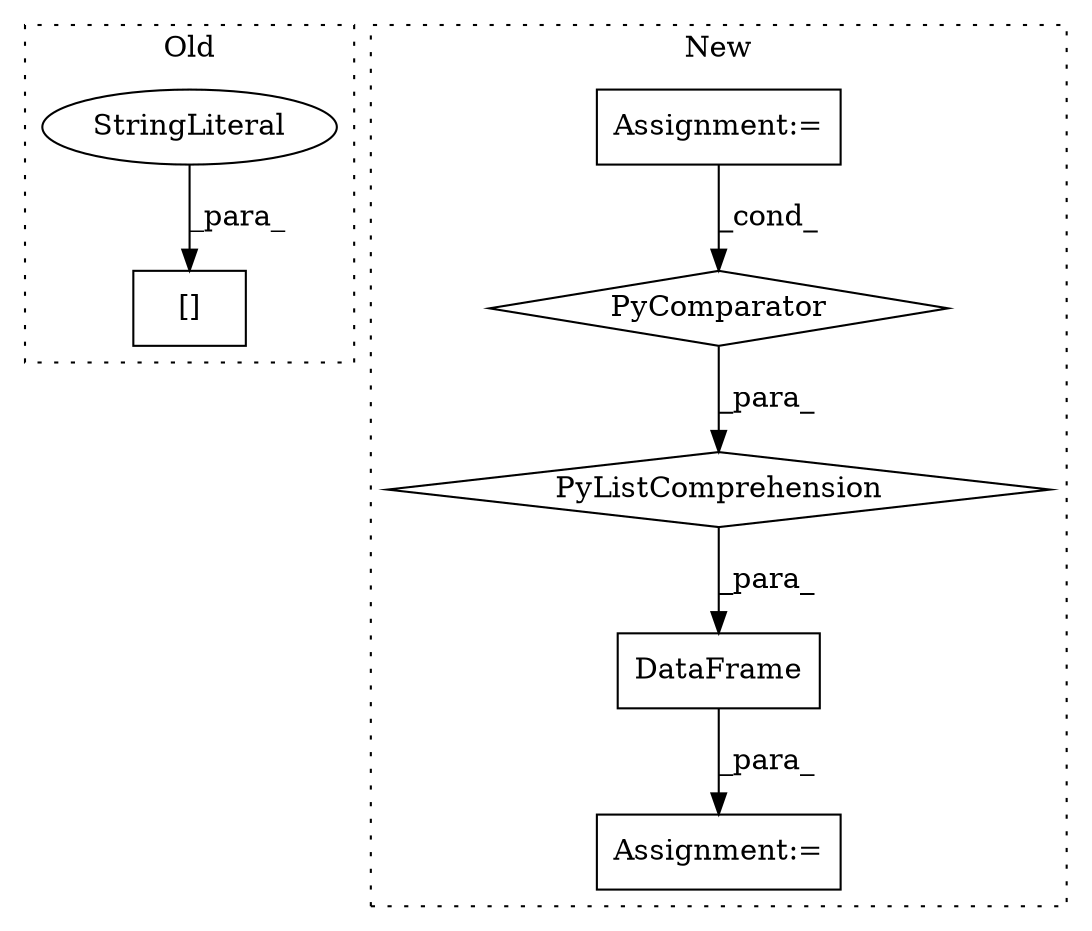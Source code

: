 digraph G {
subgraph cluster0 {
1 [label="[]" a="2" s="2094,2112" l="12,1" shape="box"];
5 [label="StringLiteral" a="45" s="2106" l="6" shape="ellipse"];
label = "Old";
style="dotted";
}
subgraph cluster1 {
2 [label="DataFrame" a="32" s="1997,2085" l="10,1" shape="box"];
3 [label="Assignment:=" a="7" s="1989" l="1" shape="box"];
4 [label="Assignment:=" a="7" s="1816" l="27" shape="box"];
6 [label="PyListComprehension" a="109" s="1734" l="221" shape="diamond"];
7 [label="PyComparator" a="113" s="1816" l="27" shape="diamond"];
label = "New";
style="dotted";
}
2 -> 3 [label="_para_"];
4 -> 7 [label="_cond_"];
5 -> 1 [label="_para_"];
6 -> 2 [label="_para_"];
7 -> 6 [label="_para_"];
}
